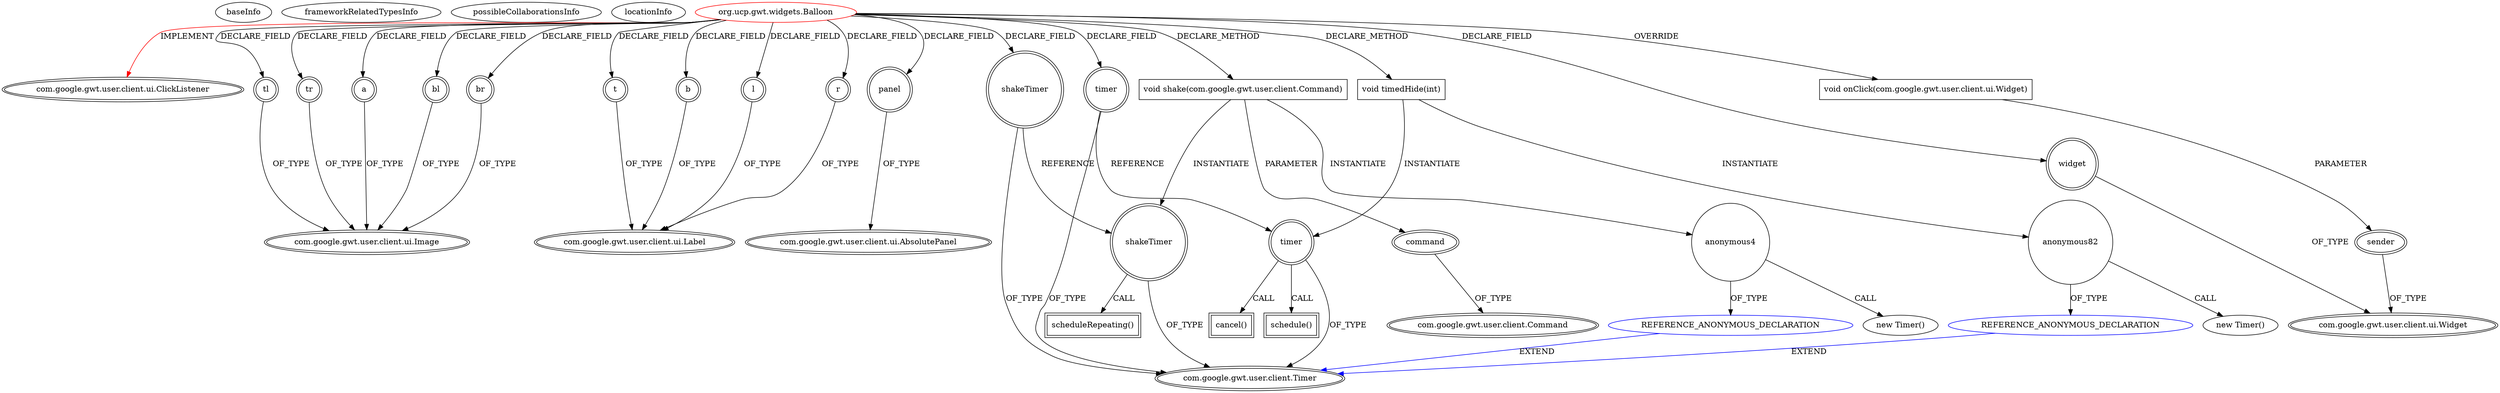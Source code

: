digraph {
baseInfo[graphId=2986,category="extension_graph",isAnonymous=false,possibleRelation=true]
frameworkRelatedTypesInfo[0="com.google.gwt.user.client.ui.ClickListener"]
possibleCollaborationsInfo[0="2986~CLIENT_METHOD_DECLARATION-INSTANTIATION-~com.google.gwt.user.client.ui.ClickListener ~com.google.gwt.user.client.Timer ~false~true"]
locationInfo[projectName="hmiguellima-ugat",filePath="/hmiguellima-ugat/ugat-master/src/org/ucp/gwt/widgets/Balloon.java",contextSignature="Balloon",graphId="2986"]
0[label="org.ucp.gwt.widgets.Balloon",vertexType="ROOT_CLIENT_CLASS_DECLARATION",isFrameworkType=false,color=red]
1[label="com.google.gwt.user.client.ui.ClickListener",vertexType="FRAMEWORK_INTERFACE_TYPE",isFrameworkType=true,peripheries=2]
2[label="a",vertexType="FIELD_DECLARATION",isFrameworkType=true,peripheries=2,shape=circle]
3[label="com.google.gwt.user.client.ui.Image",vertexType="FRAMEWORK_CLASS_TYPE",isFrameworkType=true,peripheries=2]
4[label="b",vertexType="FIELD_DECLARATION",isFrameworkType=true,peripheries=2,shape=circle]
5[label="com.google.gwt.user.client.ui.Label",vertexType="FRAMEWORK_CLASS_TYPE",isFrameworkType=true,peripheries=2]
6[label="bl",vertexType="FIELD_DECLARATION",isFrameworkType=true,peripheries=2,shape=circle]
8[label="br",vertexType="FIELD_DECLARATION",isFrameworkType=true,peripheries=2,shape=circle]
10[label="l",vertexType="FIELD_DECLARATION",isFrameworkType=true,peripheries=2,shape=circle]
12[label="panel",vertexType="FIELD_DECLARATION",isFrameworkType=true,peripheries=2,shape=circle]
13[label="com.google.gwt.user.client.ui.AbsolutePanel",vertexType="FRAMEWORK_CLASS_TYPE",isFrameworkType=true,peripheries=2]
14[label="r",vertexType="FIELD_DECLARATION",isFrameworkType=true,peripheries=2,shape=circle]
16[label="shakeTimer",vertexType="FIELD_DECLARATION",isFrameworkType=true,peripheries=2,shape=circle]
17[label="com.google.gwt.user.client.Timer",vertexType="FRAMEWORK_CLASS_TYPE",isFrameworkType=true,peripheries=2]
18[label="t",vertexType="FIELD_DECLARATION",isFrameworkType=true,peripheries=2,shape=circle]
20[label="timer",vertexType="FIELD_DECLARATION",isFrameworkType=true,peripheries=2,shape=circle]
22[label="tl",vertexType="FIELD_DECLARATION",isFrameworkType=true,peripheries=2,shape=circle]
24[label="tr",vertexType="FIELD_DECLARATION",isFrameworkType=true,peripheries=2,shape=circle]
26[label="widget",vertexType="FIELD_DECLARATION",isFrameworkType=true,peripheries=2,shape=circle]
27[label="com.google.gwt.user.client.ui.Widget",vertexType="FRAMEWORK_CLASS_TYPE",isFrameworkType=true,peripheries=2]
28[label="void onClick(com.google.gwt.user.client.ui.Widget)",vertexType="OVERRIDING_METHOD_DECLARATION",isFrameworkType=false,shape=box]
29[label="sender",vertexType="PARAMETER_DECLARATION",isFrameworkType=true,peripheries=2]
50[label="void shake(com.google.gwt.user.client.Command)",vertexType="CLIENT_METHOD_DECLARATION",isFrameworkType=false,shape=box]
51[label="command",vertexType="PARAMETER_DECLARATION",isFrameworkType=true,peripheries=2]
52[label="com.google.gwt.user.client.Command",vertexType="FRAMEWORK_INTERFACE_TYPE",isFrameworkType=true,peripheries=2]
54[label="anonymous4",vertexType="VARIABLE_EXPRESION",isFrameworkType=false,shape=circle]
55[label="REFERENCE_ANONYMOUS_DECLARATION",vertexType="REFERENCE_ANONYMOUS_DECLARATION",isFrameworkType=false,color=blue]
53[label="new Timer()",vertexType="CONSTRUCTOR_CALL",isFrameworkType=false]
57[label="shakeTimer",vertexType="VARIABLE_EXPRESION",isFrameworkType=true,peripheries=2,shape=circle]
58[label="scheduleRepeating()",vertexType="INSIDE_CALL",isFrameworkType=true,peripheries=2,shape=box]
264[label="void timedHide(int)",vertexType="CLIENT_METHOD_DECLARATION",isFrameworkType=false,shape=box]
265[label="timer",vertexType="VARIABLE_EXPRESION",isFrameworkType=true,peripheries=2,shape=circle]
266[label="cancel()",vertexType="INSIDE_CALL",isFrameworkType=true,peripheries=2,shape=box]
269[label="anonymous82",vertexType="VARIABLE_EXPRESION",isFrameworkType=false,shape=circle]
270[label="REFERENCE_ANONYMOUS_DECLARATION",vertexType="REFERENCE_ANONYMOUS_DECLARATION",isFrameworkType=false,color=blue]
268[label="new Timer()",vertexType="CONSTRUCTOR_CALL",isFrameworkType=false]
273[label="schedule()",vertexType="INSIDE_CALL",isFrameworkType=true,peripheries=2,shape=box]
0->1[label="IMPLEMENT",color=red]
0->2[label="DECLARE_FIELD"]
2->3[label="OF_TYPE"]
0->4[label="DECLARE_FIELD"]
4->5[label="OF_TYPE"]
0->6[label="DECLARE_FIELD"]
6->3[label="OF_TYPE"]
0->8[label="DECLARE_FIELD"]
8->3[label="OF_TYPE"]
0->10[label="DECLARE_FIELD"]
10->5[label="OF_TYPE"]
0->12[label="DECLARE_FIELD"]
12->13[label="OF_TYPE"]
0->14[label="DECLARE_FIELD"]
14->5[label="OF_TYPE"]
0->16[label="DECLARE_FIELD"]
16->17[label="OF_TYPE"]
0->18[label="DECLARE_FIELD"]
18->5[label="OF_TYPE"]
0->20[label="DECLARE_FIELD"]
20->17[label="OF_TYPE"]
0->22[label="DECLARE_FIELD"]
22->3[label="OF_TYPE"]
0->24[label="DECLARE_FIELD"]
24->3[label="OF_TYPE"]
0->26[label="DECLARE_FIELD"]
26->27[label="OF_TYPE"]
0->28[label="OVERRIDE"]
29->27[label="OF_TYPE"]
28->29[label="PARAMETER"]
0->50[label="DECLARE_METHOD"]
51->52[label="OF_TYPE"]
50->51[label="PARAMETER"]
50->54[label="INSTANTIATE"]
55->17[label="EXTEND",color=blue]
54->55[label="OF_TYPE"]
54->53[label="CALL"]
50->57[label="INSTANTIATE"]
16->57[label="REFERENCE"]
57->17[label="OF_TYPE"]
57->58[label="CALL"]
0->264[label="DECLARE_METHOD"]
264->265[label="INSTANTIATE"]
20->265[label="REFERENCE"]
265->17[label="OF_TYPE"]
265->266[label="CALL"]
264->269[label="INSTANTIATE"]
270->17[label="EXTEND",color=blue]
269->270[label="OF_TYPE"]
269->268[label="CALL"]
265->273[label="CALL"]
}
